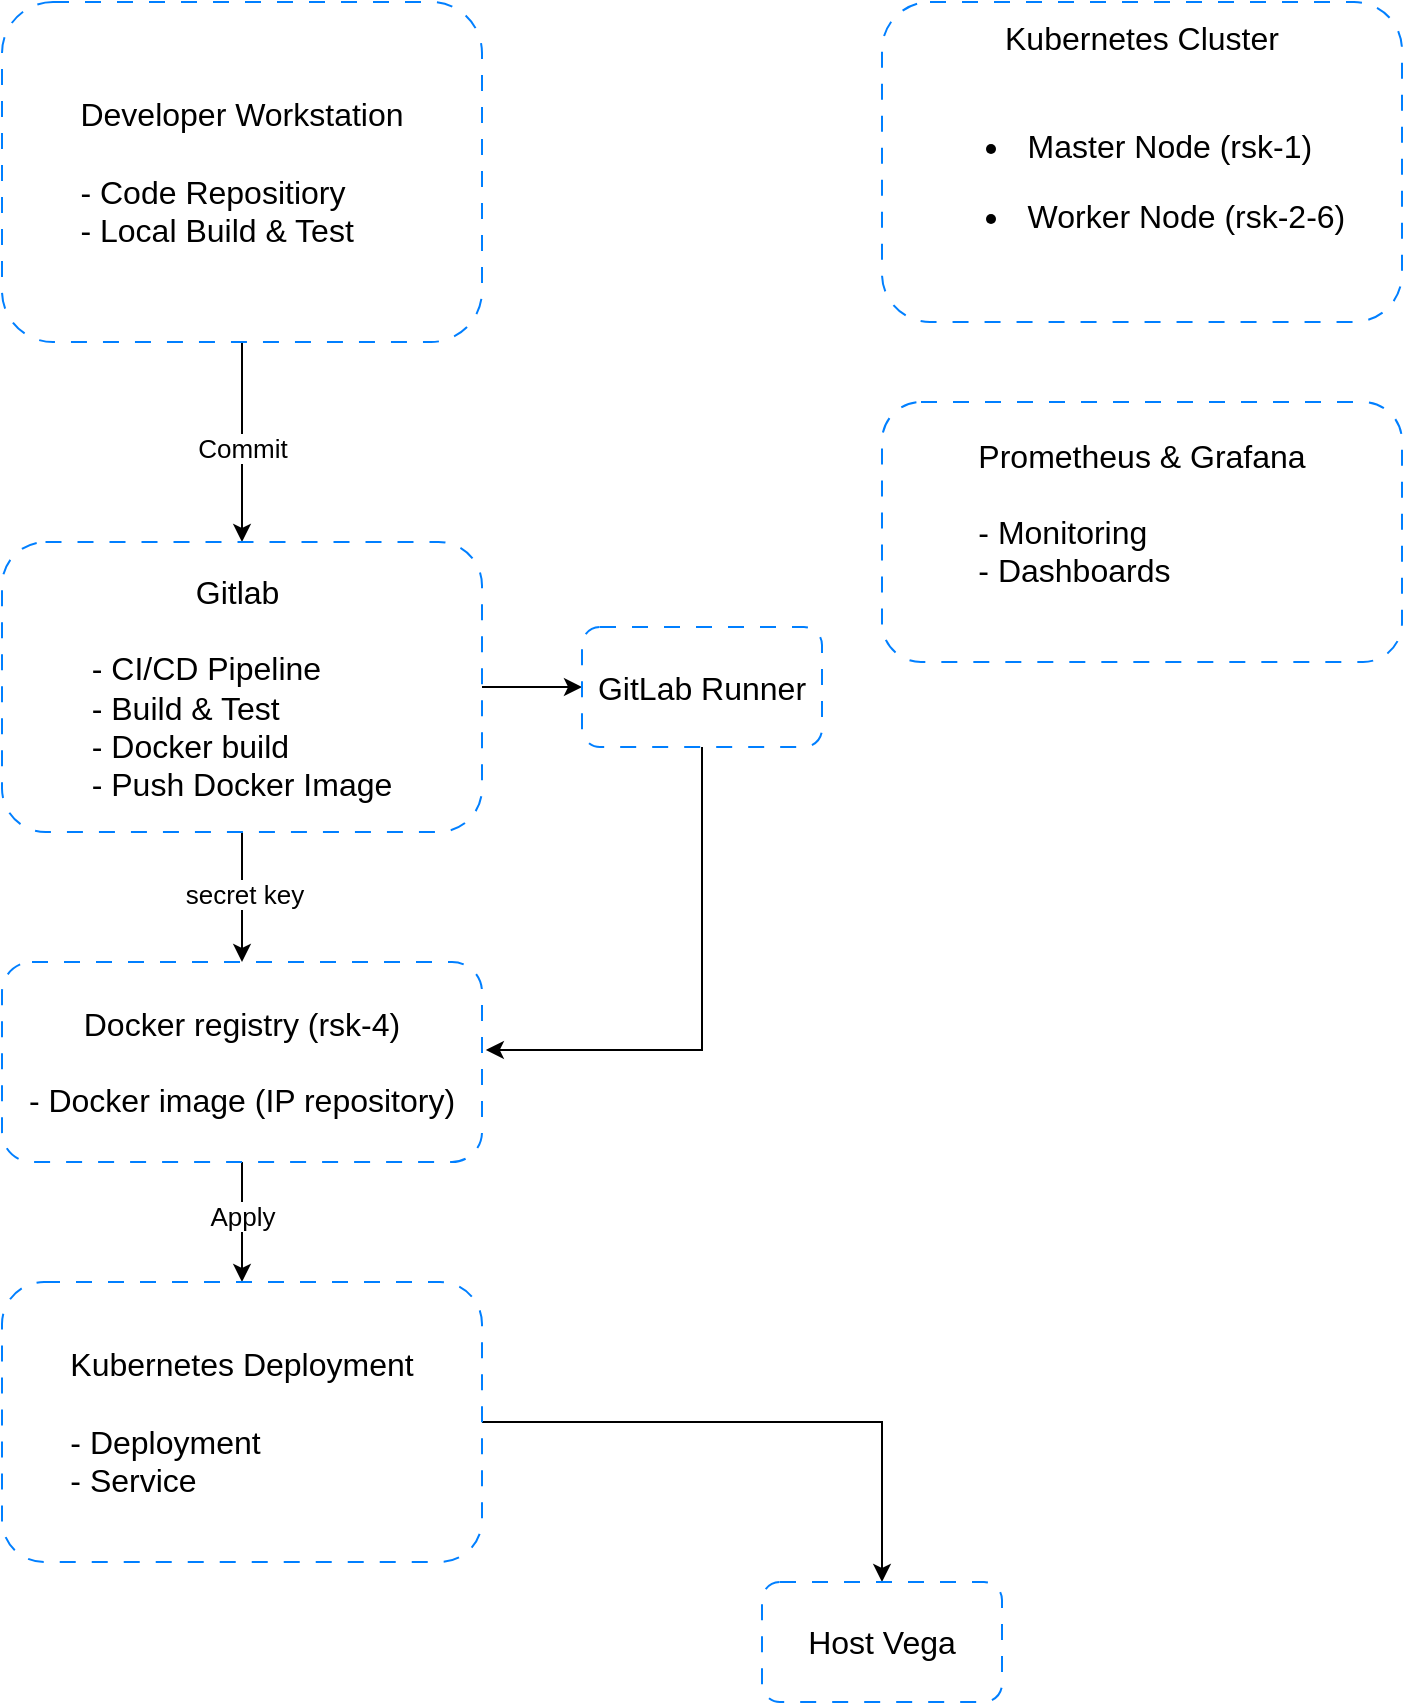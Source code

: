 <mxfile version="24.3.1" type="github">
  <diagram id="5LOFYOSXFRESEg3_u533" name="Page-1">
    <mxGraphModel dx="1434" dy="906" grid="1" gridSize="10" guides="1" tooltips="1" connect="1" arrows="1" fold="1" page="1" pageScale="1" pageWidth="850" pageHeight="1100" math="0" shadow="0">
      <root>
        <mxCell id="0" />
        <mxCell id="1" parent="0" />
        <mxCell id="5RFnyEBwRzdl1ek6tK6R-14" value="" style="edgeStyle=orthogonalEdgeStyle;rounded=0;orthogonalLoop=1;jettySize=auto;html=1;" edge="1" parent="1" source="5RFnyEBwRzdl1ek6tK6R-10" target="5RFnyEBwRzdl1ek6tK6R-13">
          <mxGeometry relative="1" as="geometry">
            <Array as="points">
              <mxPoint x="160" y="260" />
              <mxPoint x="160" y="260" />
            </Array>
          </mxGeometry>
        </mxCell>
        <mxCell id="5RFnyEBwRzdl1ek6tK6R-21" value="&lt;font style=&quot;font-size: 13px;&quot;&gt;Commit&lt;/font&gt;" style="edgeLabel;html=1;align=center;verticalAlign=middle;resizable=0;points=[];" vertex="1" connectable="0" parent="5RFnyEBwRzdl1ek6tK6R-14">
          <mxGeometry x="0.06" relative="1" as="geometry">
            <mxPoint as="offset" />
          </mxGeometry>
        </mxCell>
        <mxCell id="5RFnyEBwRzdl1ek6tK6R-10" value="Developer Workstation&lt;div style=&quot;font-size: 16px;&quot;&gt;&lt;br style=&quot;font-size: 16px;&quot;&gt;&lt;/div&gt;&lt;div style=&quot;text-align: justify; font-size: 16px;&quot;&gt;- Code Repositiory&lt;/div&gt;&lt;div style=&quot;text-align: justify; font-size: 16px;&quot;&gt;- Local Build &amp;amp; Test&lt;/div&gt;" style="rounded=1;whiteSpace=wrap;html=1;dashed=1;dashPattern=8 8;strokeColor=#007FFF;strokeWidth=1;fontSize=16;" vertex="1" parent="1">
          <mxGeometry x="40" y="40" width="240" height="170" as="geometry" />
        </mxCell>
        <mxCell id="5RFnyEBwRzdl1ek6tK6R-16" value="" style="edgeStyle=orthogonalEdgeStyle;rounded=0;orthogonalLoop=1;jettySize=auto;html=1;" edge="1" parent="1" source="5RFnyEBwRzdl1ek6tK6R-13" target="5RFnyEBwRzdl1ek6tK6R-15">
          <mxGeometry relative="1" as="geometry" />
        </mxCell>
        <mxCell id="5RFnyEBwRzdl1ek6tK6R-22" value="&lt;font style=&quot;font-size: 13px;&quot;&gt;secret key&lt;/font&gt;" style="edgeLabel;html=1;align=center;verticalAlign=middle;resizable=0;points=[];" vertex="1" connectable="0" parent="5RFnyEBwRzdl1ek6tK6R-16">
          <mxGeometry x="-0.046" y="1" relative="1" as="geometry">
            <mxPoint as="offset" />
          </mxGeometry>
        </mxCell>
        <mxCell id="5RFnyEBwRzdl1ek6tK6R-28" value="" style="edgeStyle=orthogonalEdgeStyle;rounded=0;orthogonalLoop=1;jettySize=auto;html=1;" edge="1" parent="1" source="5RFnyEBwRzdl1ek6tK6R-13" target="5RFnyEBwRzdl1ek6tK6R-27">
          <mxGeometry relative="1" as="geometry" />
        </mxCell>
        <mxCell id="5RFnyEBwRzdl1ek6tK6R-13" value="Gitlab&amp;nbsp;&lt;div&gt;&lt;br&gt;&lt;/div&gt;&lt;div style=&quot;text-align: justify;&quot;&gt;- CI/CD Pipeline&lt;/div&gt;&lt;div style=&quot;text-align: justify;&quot;&gt;- Build &amp;amp; Test&lt;/div&gt;&lt;div style=&quot;text-align: justify;&quot;&gt;- Docker build&lt;/div&gt;&lt;div style=&quot;text-align: justify;&quot;&gt;- Push Docker Image&lt;/div&gt;" style="rounded=1;whiteSpace=wrap;html=1;fontSize=16;strokeColor=#007FFF;dashed=1;dashPattern=8 8;strokeWidth=1;" vertex="1" parent="1">
          <mxGeometry x="40" y="310" width="240" height="145" as="geometry" />
        </mxCell>
        <mxCell id="5RFnyEBwRzdl1ek6tK6R-18" value="" style="edgeStyle=orthogonalEdgeStyle;rounded=0;orthogonalLoop=1;jettySize=auto;html=1;" edge="1" parent="1" source="5RFnyEBwRzdl1ek6tK6R-15" target="5RFnyEBwRzdl1ek6tK6R-17">
          <mxGeometry relative="1" as="geometry" />
        </mxCell>
        <mxCell id="5RFnyEBwRzdl1ek6tK6R-23" value="Apply" style="edgeLabel;html=1;align=center;verticalAlign=middle;resizable=0;points=[];fontSize=13;" vertex="1" connectable="0" parent="5RFnyEBwRzdl1ek6tK6R-18">
          <mxGeometry x="-0.1" relative="1" as="geometry">
            <mxPoint as="offset" />
          </mxGeometry>
        </mxCell>
        <mxCell id="5RFnyEBwRzdl1ek6tK6R-15" value="Docker registry (rsk-4)&lt;div style=&quot;text-align: justify;&quot;&gt;&lt;br&gt;&lt;/div&gt;&lt;div style=&quot;text-align: justify;&quot;&gt;- Docker image (IP repository)&lt;/div&gt;" style="rounded=1;whiteSpace=wrap;html=1;fontSize=16;strokeColor=#007FFF;dashed=1;dashPattern=8 8;strokeWidth=1;" vertex="1" parent="1">
          <mxGeometry x="40" y="520" width="240" height="100" as="geometry" />
        </mxCell>
        <mxCell id="5RFnyEBwRzdl1ek6tK6R-26" value="" style="edgeStyle=orthogonalEdgeStyle;rounded=0;orthogonalLoop=1;jettySize=auto;html=1;" edge="1" parent="1" source="5RFnyEBwRzdl1ek6tK6R-17" target="5RFnyEBwRzdl1ek6tK6R-25">
          <mxGeometry relative="1" as="geometry" />
        </mxCell>
        <mxCell id="5RFnyEBwRzdl1ek6tK6R-17" value="Kubernetes Deployment&lt;div&gt;&lt;br&gt;&lt;/div&gt;&lt;div style=&quot;text-align: justify;&quot;&gt;- Deployment&lt;/div&gt;&lt;div style=&quot;text-align: justify;&quot;&gt;- Service&lt;/div&gt;" style="whiteSpace=wrap;html=1;fontSize=16;strokeColor=#007FFF;rounded=1;dashed=1;dashPattern=8 8;strokeWidth=1;" vertex="1" parent="1">
          <mxGeometry x="40" y="680" width="240" height="140" as="geometry" />
        </mxCell>
        <mxCell id="5RFnyEBwRzdl1ek6tK6R-19" value="Kubernetes Cluster&lt;div&gt;&lt;br&gt;&lt;/div&gt;&lt;div style=&quot;text-align: justify;&quot;&gt;&lt;ul&gt;&lt;li&gt;&amp;nbsp;Master Node (rsk-1)&lt;/li&gt;&lt;/ul&gt;&lt;ul&gt;&lt;li&gt;&amp;nbsp;Worker Node (rsk-2-6)&lt;/li&gt;&lt;/ul&gt;&lt;/div&gt;&lt;div style=&quot;text-align: justify;&quot;&gt;&lt;br&gt;&lt;/div&gt;" style="whiteSpace=wrap;html=1;fontSize=16;strokeColor=#007FFF;rounded=1;dashed=1;dashPattern=8 8;strokeWidth=1;" vertex="1" parent="1">
          <mxGeometry x="480" y="40" width="260" height="160" as="geometry" />
        </mxCell>
        <mxCell id="5RFnyEBwRzdl1ek6tK6R-20" value="Prometheus &amp;amp; Grafana&lt;div&gt;&lt;br&gt;&lt;/div&gt;&lt;div style=&quot;text-align: justify;&quot;&gt;- Monitoring&lt;/div&gt;&lt;div style=&quot;text-align: justify;&quot;&gt;- Dashboards&lt;/div&gt;&lt;div style=&quot;text-align: justify;&quot;&gt;&lt;br&gt;&lt;/div&gt;" style="whiteSpace=wrap;html=1;fontSize=16;strokeColor=#007FFF;rounded=1;dashed=1;dashPattern=8 8;strokeWidth=1;" vertex="1" parent="1">
          <mxGeometry x="480" y="240" width="260" height="130" as="geometry" />
        </mxCell>
        <mxCell id="5RFnyEBwRzdl1ek6tK6R-25" value="Host Vega" style="rounded=1;whiteSpace=wrap;html=1;fontSize=16;strokeColor=#007FFF;dashed=1;dashPattern=8 8;strokeWidth=1;" vertex="1" parent="1">
          <mxGeometry x="420" y="830" width="120" height="60" as="geometry" />
        </mxCell>
        <mxCell id="5RFnyEBwRzdl1ek6tK6R-27" value="GitLab Runner" style="rounded=1;whiteSpace=wrap;html=1;fontSize=16;strokeColor=#007FFF;dashed=1;dashPattern=8 8;strokeWidth=1;" vertex="1" parent="1">
          <mxGeometry x="330" y="352.5" width="120" height="60" as="geometry" />
        </mxCell>
        <mxCell id="5RFnyEBwRzdl1ek6tK6R-29" style="edgeStyle=orthogonalEdgeStyle;rounded=0;orthogonalLoop=1;jettySize=auto;html=1;entryX=1.008;entryY=0.44;entryDx=0;entryDy=0;entryPerimeter=0;" edge="1" parent="1" source="5RFnyEBwRzdl1ek6tK6R-27" target="5RFnyEBwRzdl1ek6tK6R-15">
          <mxGeometry relative="1" as="geometry">
            <Array as="points">
              <mxPoint x="390" y="564" />
            </Array>
          </mxGeometry>
        </mxCell>
      </root>
    </mxGraphModel>
  </diagram>
</mxfile>
